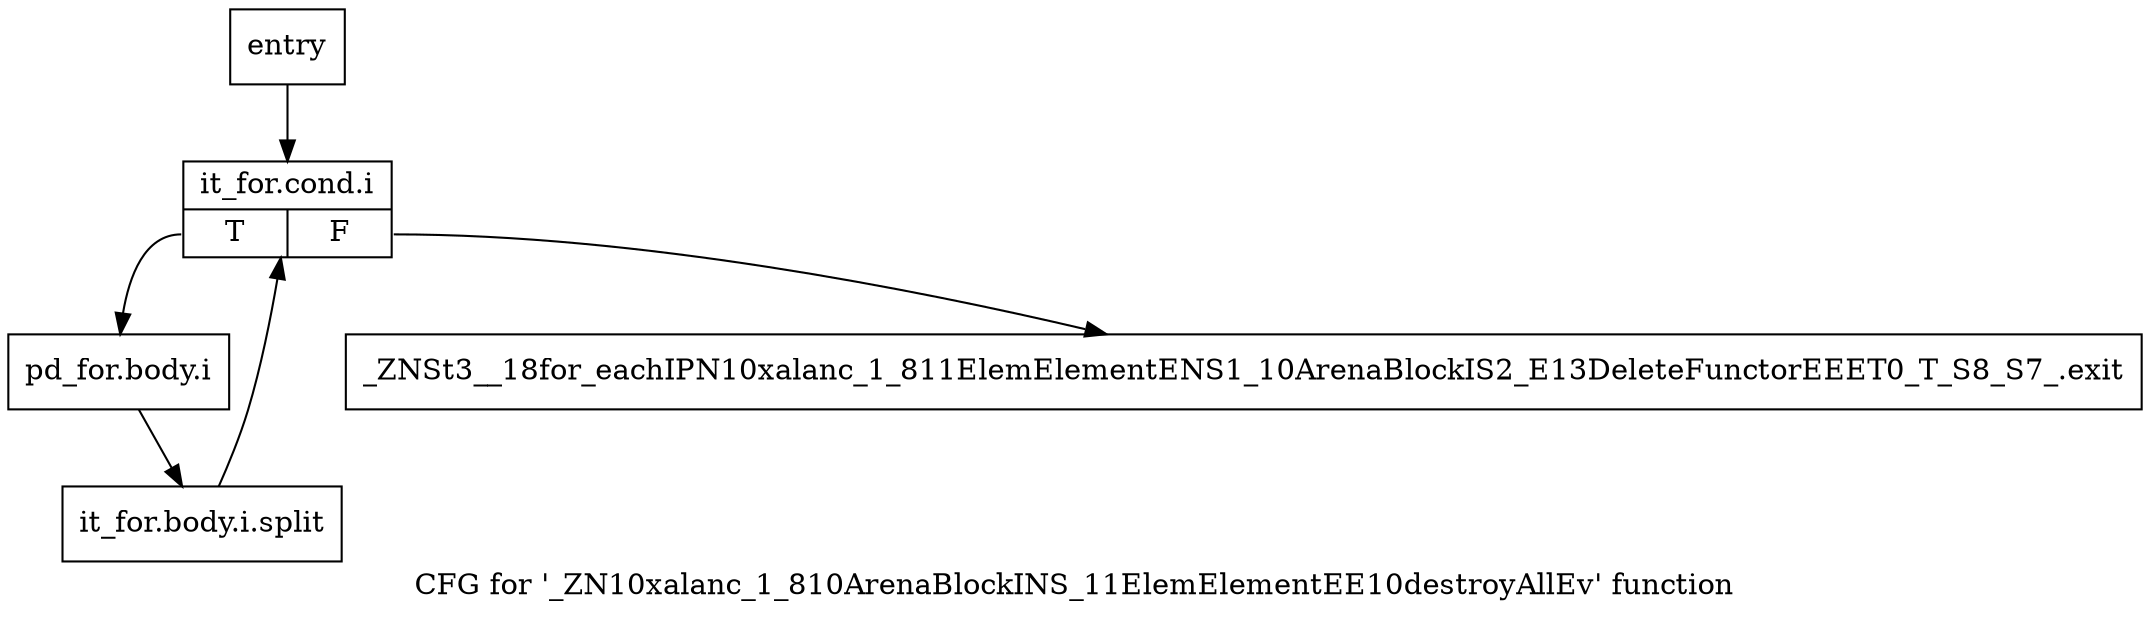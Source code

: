 digraph "CFG for '_ZN10xalanc_1_810ArenaBlockINS_11ElemElementEE10destroyAllEv' function" {
	label="CFG for '_ZN10xalanc_1_810ArenaBlockINS_11ElemElementEE10destroyAllEv' function";

	Node0x8747270 [shape=record,label="{entry}"];
	Node0x8747270 -> Node0x87472c0;
	Node0x87472c0 [shape=record,label="{it_for.cond.i|{<s0>T|<s1>F}}"];
	Node0x87472c0:s0 -> Node0x8747310;
	Node0x87472c0:s1 -> Node0x8747360;
	Node0x8747310 [shape=record,label="{pd_for.body.i}"];
	Node0x8747310 -> Node0xc78acd0;
	Node0xc78acd0 [shape=record,label="{it_for.body.i.split}"];
	Node0xc78acd0 -> Node0x87472c0;
	Node0x8747360 [shape=record,label="{_ZNSt3__18for_eachIPN10xalanc_1_811ElemElementENS1_10ArenaBlockIS2_E13DeleteFunctorEEET0_T_S8_S7_.exit}"];
}
